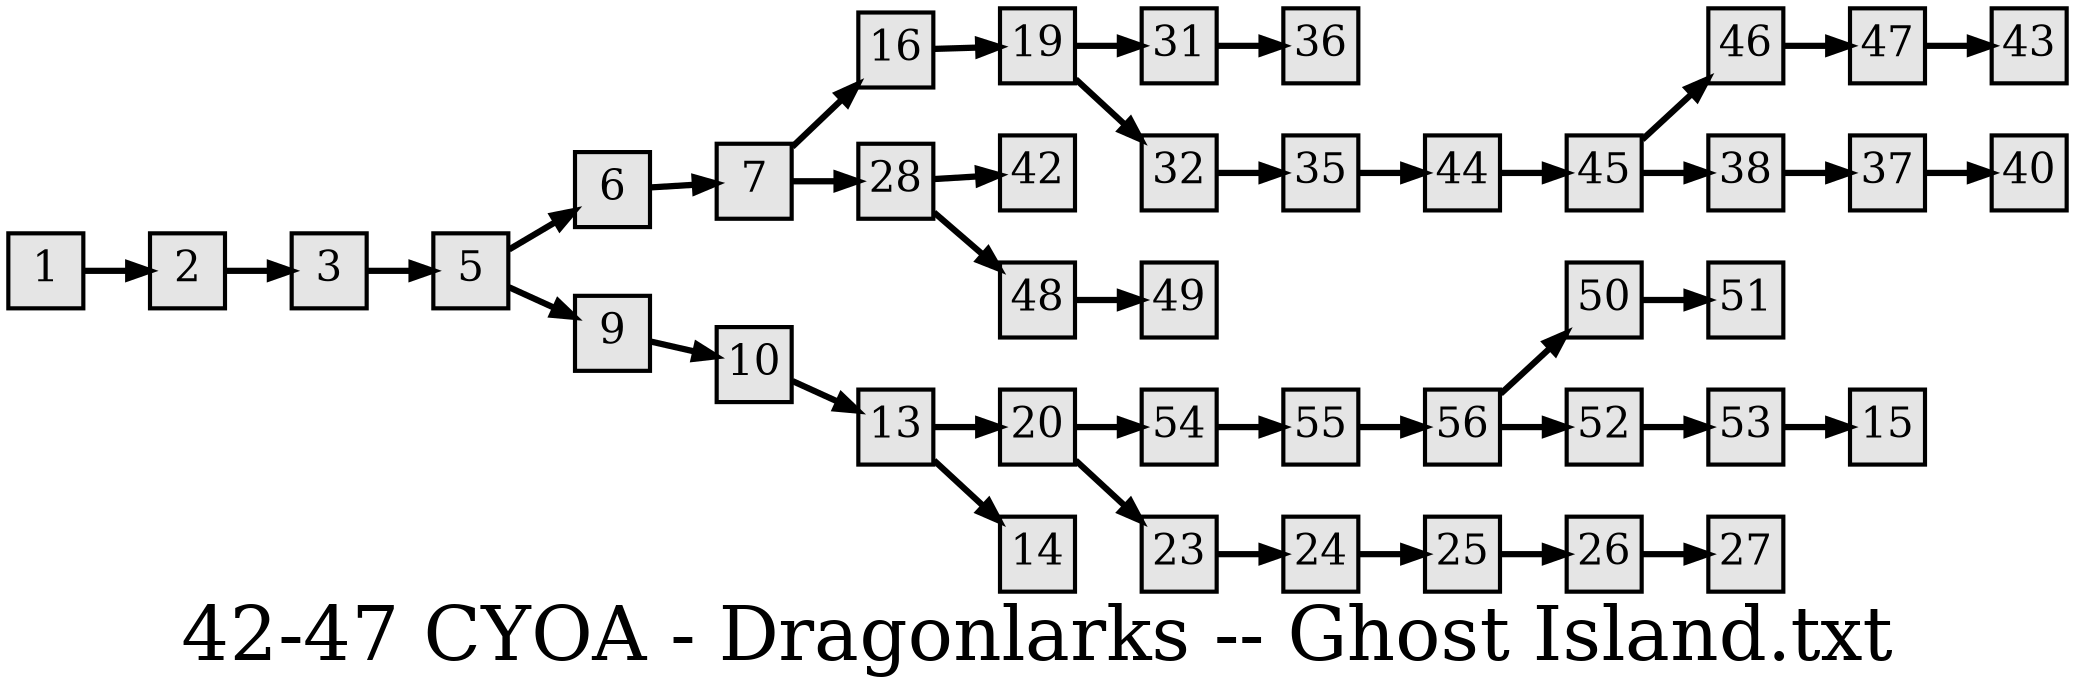 digraph g{
  graph [ label="42-47 CYOA - Dragonlarks -- Ghost Island.txt" rankdir=LR, ordering=out, fontsize=36, nodesep="0.35", ranksep="0.45"];
  node  [shape=rect, penwidth=2, fontsize=20, style=filled, fillcolor=grey90, margin="0,0", labelfloat=true, regular=true, fixedsize=true];
  edge  [labelfloat=true, penwidth=3, fontsize=12];

  1 -> 2;
  2 -> 3;
  3 -> 5;
  5 -> 6;
  5 -> 9;
  6 -> 7;
  7 -> 16;
  7 -> 28;
  9 -> 10;
  10 -> 13;
  13 -> 20;
  13 -> 14;
  16 -> 19;
  19 -> 31;
  19 -> 32;
  20 -> 54;
  20 -> 23;
  23 -> 24;
  24 -> 25;
  25 -> 26;
  26 -> 27;
  28 -> 42;
  28 -> 48;
  31 -> 36;
  32 -> 35;
  35 -> 44;
  37 -> 40;
  38 -> 37;
  44 -> 45;
  45 -> 46;
  45 -> 38;
  46 -> 47;
  47 -> 43;
  48 -> 49;
  50 -> 51;
  52 -> 53;
  53 -> 15;
  54 -> 55;
  55 -> 56;
  56 -> 50;
  56 -> 52;
}

